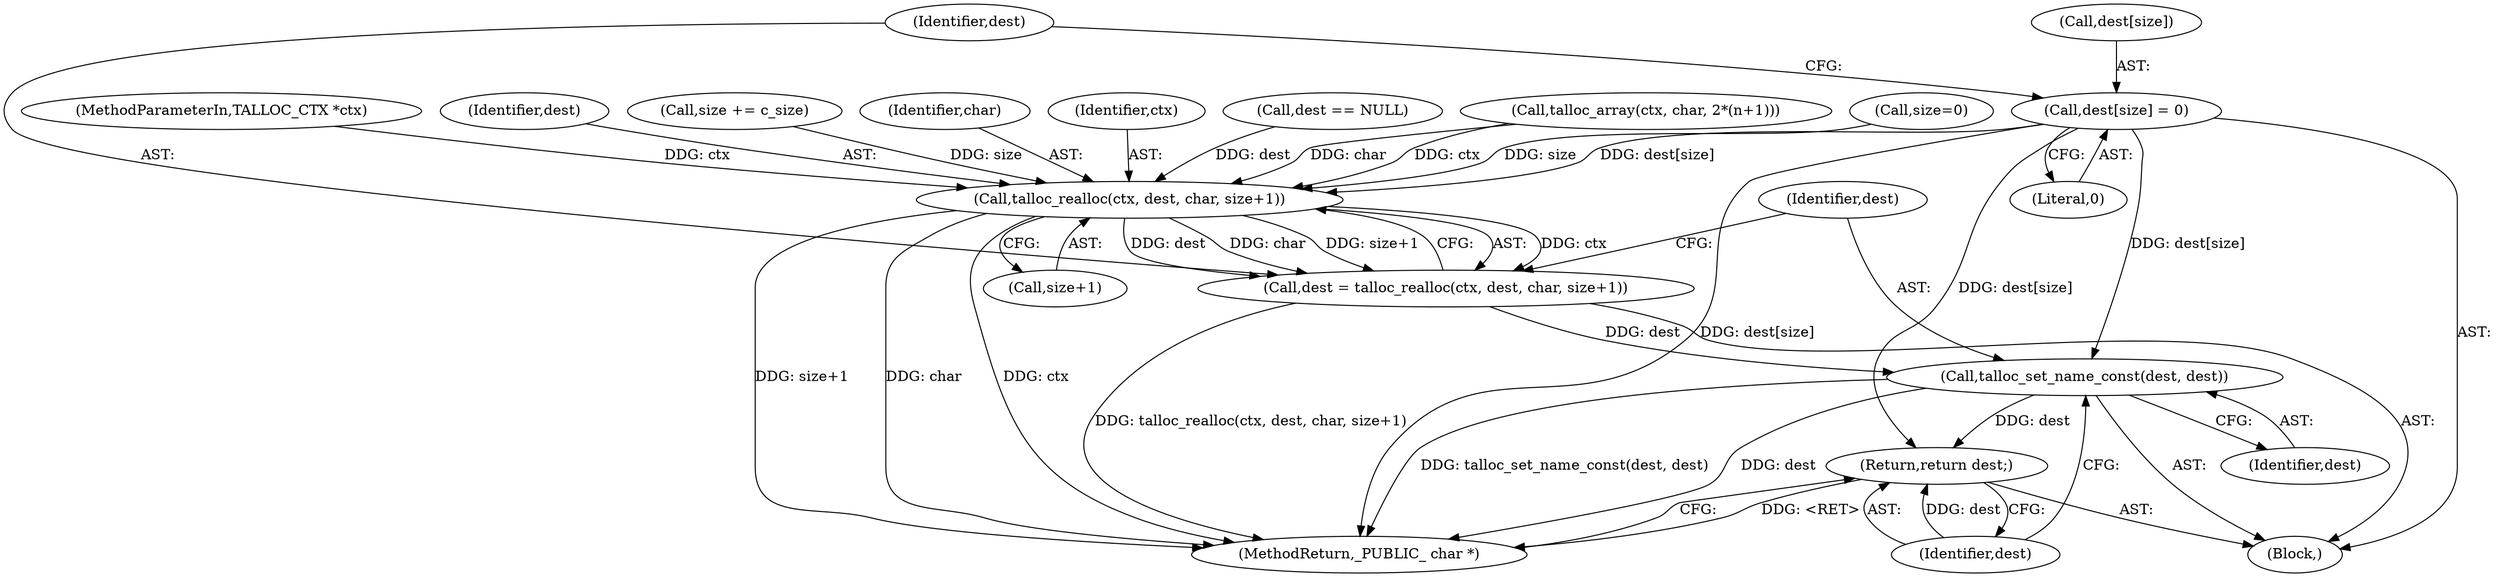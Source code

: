 digraph "0_samba_a118d4220ed85749c07fb43c1229d9e2fecbea6b@array" {
"1000176" [label="(Call,dest[size] = 0)"];
"1000183" [label="(Call,talloc_realloc(ctx, dest, char, size+1))"];
"1000181" [label="(Call,dest = talloc_realloc(ctx, dest, char, size+1))"];
"1000190" [label="(Call,talloc_set_name_const(dest, dest))"];
"1000193" [label="(Return,return dest;)"];
"1000173" [label="(Call,size += c_size)"];
"1000190" [label="(Call,talloc_set_name_const(dest, dest))"];
"1000177" [label="(Call,dest[size])"];
"1000194" [label="(Identifier,dest)"];
"1000192" [label="(Identifier,dest)"];
"1000186" [label="(Identifier,char)"];
"1000184" [label="(Identifier,ctx)"];
"1000195" [label="(MethodReturn,_PUBLIC_ char *)"];
"1000182" [label="(Identifier,dest)"];
"1000191" [label="(Identifier,dest)"];
"1000187" [label="(Call,size+1)"];
"1000183" [label="(Call,talloc_realloc(ctx, dest, char, size+1))"];
"1000130" [label="(Call,dest == NULL)"];
"1000176" [label="(Call,dest[size] = 0)"];
"1000107" [label="(Block,)"];
"1000121" [label="(Call,talloc_array(ctx, char, 2*(n+1)))"];
"1000180" [label="(Literal,0)"];
"1000109" [label="(Call,size=0)"];
"1000193" [label="(Return,return dest;)"];
"1000181" [label="(Call,dest = talloc_realloc(ctx, dest, char, size+1))"];
"1000104" [label="(MethodParameterIn,TALLOC_CTX *ctx)"];
"1000185" [label="(Identifier,dest)"];
"1000176" -> "1000107"  [label="AST: "];
"1000176" -> "1000180"  [label="CFG: "];
"1000177" -> "1000176"  [label="AST: "];
"1000180" -> "1000176"  [label="AST: "];
"1000182" -> "1000176"  [label="CFG: "];
"1000176" -> "1000195"  [label="DDG: dest[size]"];
"1000176" -> "1000183"  [label="DDG: dest[size]"];
"1000176" -> "1000190"  [label="DDG: dest[size]"];
"1000176" -> "1000193"  [label="DDG: dest[size]"];
"1000183" -> "1000181"  [label="AST: "];
"1000183" -> "1000187"  [label="CFG: "];
"1000184" -> "1000183"  [label="AST: "];
"1000185" -> "1000183"  [label="AST: "];
"1000186" -> "1000183"  [label="AST: "];
"1000187" -> "1000183"  [label="AST: "];
"1000181" -> "1000183"  [label="CFG: "];
"1000183" -> "1000195"  [label="DDG: size+1"];
"1000183" -> "1000195"  [label="DDG: char"];
"1000183" -> "1000195"  [label="DDG: ctx"];
"1000183" -> "1000181"  [label="DDG: ctx"];
"1000183" -> "1000181"  [label="DDG: dest"];
"1000183" -> "1000181"  [label="DDG: char"];
"1000183" -> "1000181"  [label="DDG: size+1"];
"1000121" -> "1000183"  [label="DDG: ctx"];
"1000121" -> "1000183"  [label="DDG: char"];
"1000104" -> "1000183"  [label="DDG: ctx"];
"1000130" -> "1000183"  [label="DDG: dest"];
"1000109" -> "1000183"  [label="DDG: size"];
"1000173" -> "1000183"  [label="DDG: size"];
"1000181" -> "1000107"  [label="AST: "];
"1000182" -> "1000181"  [label="AST: "];
"1000191" -> "1000181"  [label="CFG: "];
"1000181" -> "1000195"  [label="DDG: talloc_realloc(ctx, dest, char, size+1)"];
"1000181" -> "1000190"  [label="DDG: dest"];
"1000190" -> "1000107"  [label="AST: "];
"1000190" -> "1000192"  [label="CFG: "];
"1000191" -> "1000190"  [label="AST: "];
"1000192" -> "1000190"  [label="AST: "];
"1000194" -> "1000190"  [label="CFG: "];
"1000190" -> "1000195"  [label="DDG: talloc_set_name_const(dest, dest)"];
"1000190" -> "1000195"  [label="DDG: dest"];
"1000190" -> "1000193"  [label="DDG: dest"];
"1000193" -> "1000107"  [label="AST: "];
"1000193" -> "1000194"  [label="CFG: "];
"1000194" -> "1000193"  [label="AST: "];
"1000195" -> "1000193"  [label="CFG: "];
"1000193" -> "1000195"  [label="DDG: <RET>"];
"1000194" -> "1000193"  [label="DDG: dest"];
}
